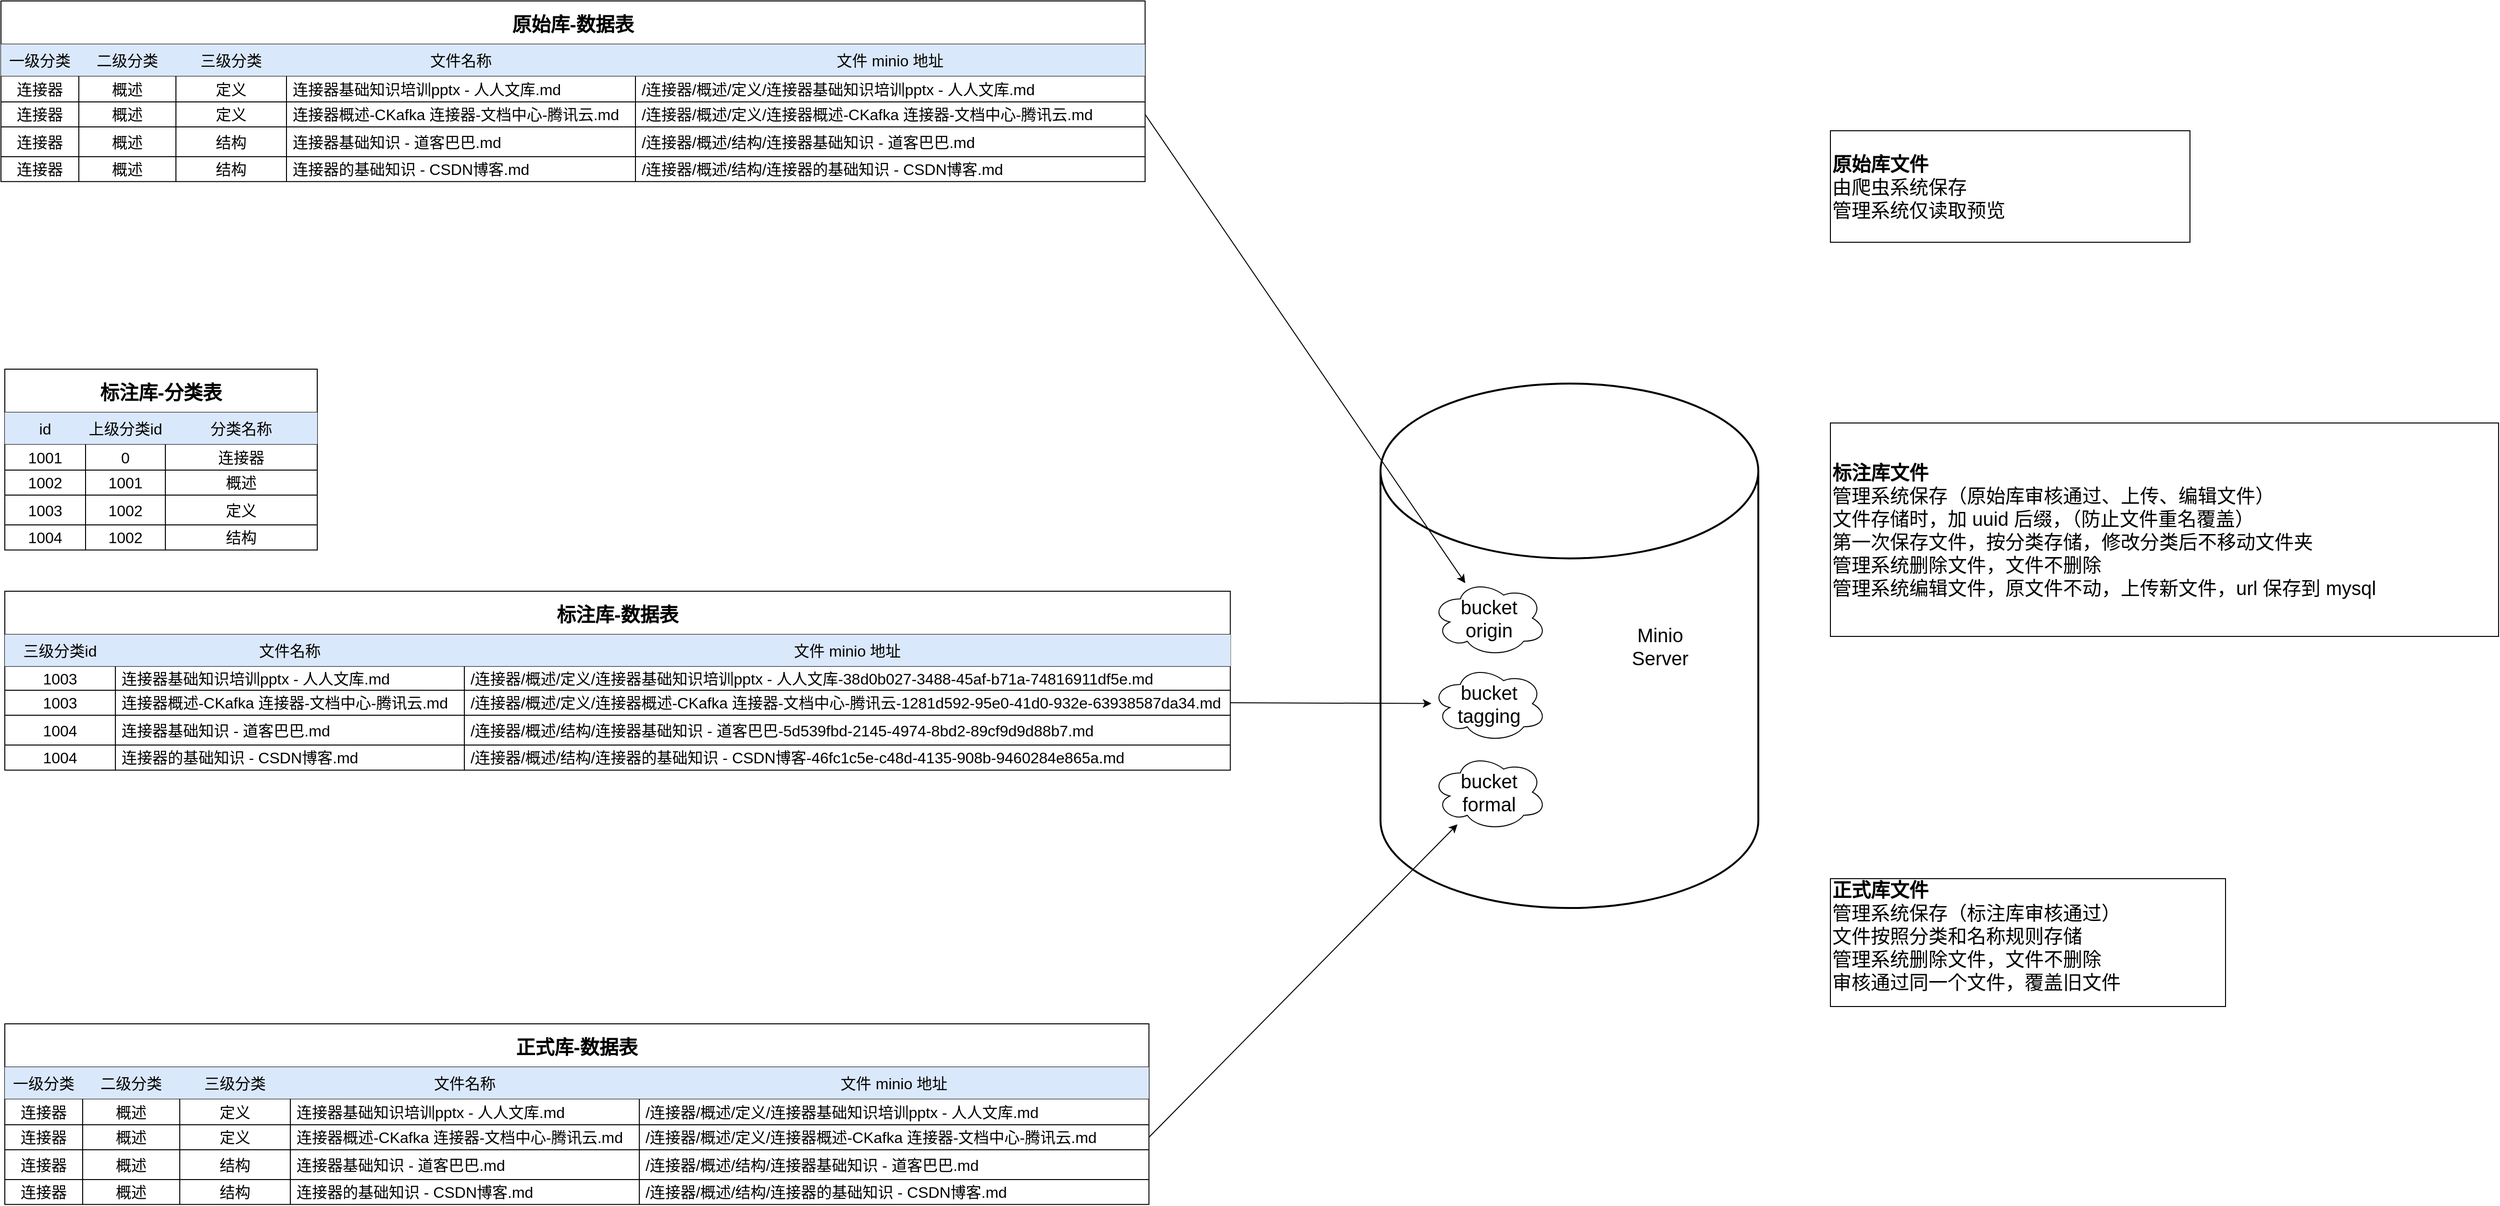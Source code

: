 <mxfile version="26.0.11">
  <diagram id="aS9pjdUC0Do7hMSleVWt" name="第 1 页">
    <mxGraphModel dx="1872" dy="983" grid="0" gridSize="10" guides="1" tooltips="1" connect="1" arrows="1" fold="1" page="1" pageScale="1" pageWidth="3300" pageHeight="2339" background="none" math="0" shadow="0">
      <root>
        <mxCell id="0" />
        <mxCell id="1" parent="0" />
        <mxCell id="HyDP0fXbinYU09aLnzdq-5" value="原始库-数据表" style="shape=table;startSize=45;container=1;collapsible=0;childLayout=tableLayout;strokeColor=default;fontSize=20;movable=1;resizable=1;rotatable=1;deletable=1;editable=1;locked=0;connectable=1;align=center;fontStyle=1" parent="1" vertex="1">
          <mxGeometry x="142" y="184" width="1190.144" height="187.876" as="geometry" />
        </mxCell>
        <mxCell id="HyDP0fXbinYU09aLnzdq-6" value="" style="shape=tableRow;horizontal=0;startSize=0;swimlaneHead=0;swimlaneBody=0;strokeColor=inherit;top=0;left=0;bottom=0;right=0;collapsible=0;dropTarget=0;fillColor=none;points=[[0,0.5],[1,0.5]];portConstraint=eastwest;fontSize=16;" parent="HyDP0fXbinYU09aLnzdq-5" vertex="1">
          <mxGeometry y="45" width="1190.144" height="33" as="geometry" />
        </mxCell>
        <mxCell id="HyDP0fXbinYU09aLnzdq-21" value="一级分类" style="shape=partialRectangle;html=1;whiteSpace=wrap;connectable=0;strokeColor=#6c8ebf;overflow=hidden;fillColor=#dae8fc;top=0;left=0;bottom=0;right=0;pointerEvents=1;fontSize=16;align=center;" parent="HyDP0fXbinYU09aLnzdq-6" vertex="1">
          <mxGeometry width="81" height="33" as="geometry">
            <mxRectangle width="81" height="33" as="alternateBounds" />
          </mxGeometry>
        </mxCell>
        <mxCell id="HyDP0fXbinYU09aLnzdq-7" value="二级分类" style="shape=partialRectangle;html=1;whiteSpace=wrap;connectable=0;strokeColor=#6c8ebf;overflow=hidden;fillColor=#dae8fc;top=0;left=0;bottom=0;right=0;pointerEvents=1;fontSize=16;align=center;" parent="HyDP0fXbinYU09aLnzdq-6" vertex="1">
          <mxGeometry x="81" width="101" height="33" as="geometry">
            <mxRectangle width="101" height="33" as="alternateBounds" />
          </mxGeometry>
        </mxCell>
        <mxCell id="HyDP0fXbinYU09aLnzdq-8" value="三级分类" style="shape=partialRectangle;html=1;whiteSpace=wrap;connectable=0;strokeColor=#6c8ebf;overflow=hidden;fillColor=#dae8fc;top=0;left=0;bottom=0;right=0;pointerEvents=1;fontSize=16;align=center;" parent="HyDP0fXbinYU09aLnzdq-6" vertex="1">
          <mxGeometry x="182" width="115" height="33" as="geometry">
            <mxRectangle width="115" height="33" as="alternateBounds" />
          </mxGeometry>
        </mxCell>
        <mxCell id="-tEQGCjNAktsvQ3V7sKn-14" value="文件名称" style="shape=partialRectangle;html=1;whiteSpace=wrap;connectable=0;strokeColor=#6c8ebf;overflow=hidden;fillColor=#dae8fc;top=0;left=0;bottom=0;right=0;pointerEvents=1;fontSize=16;align=center;" vertex="1" parent="HyDP0fXbinYU09aLnzdq-6">
          <mxGeometry x="297" width="363" height="33" as="geometry">
            <mxRectangle width="363" height="33" as="alternateBounds" />
          </mxGeometry>
        </mxCell>
        <mxCell id="HyDP0fXbinYU09aLnzdq-9" value="文件 minio 地址" style="shape=partialRectangle;html=1;whiteSpace=wrap;connectable=0;strokeColor=#6c8ebf;overflow=hidden;fillColor=#dae8fc;top=0;left=0;bottom=0;right=0;pointerEvents=1;fontSize=16;align=center;" parent="HyDP0fXbinYU09aLnzdq-6" vertex="1">
          <mxGeometry x="660" width="530" height="33" as="geometry">
            <mxRectangle width="530" height="33" as="alternateBounds" />
          </mxGeometry>
        </mxCell>
        <mxCell id="HyDP0fXbinYU09aLnzdq-10" value="" style="shape=tableRow;horizontal=0;startSize=0;swimlaneHead=0;swimlaneBody=0;strokeColor=inherit;top=0;left=0;bottom=0;right=0;collapsible=0;dropTarget=0;fillColor=none;points=[[0,0.5],[1,0.5]];portConstraint=eastwest;fontSize=16;" parent="HyDP0fXbinYU09aLnzdq-5" vertex="1">
          <mxGeometry y="78" width="1190.144" height="27" as="geometry" />
        </mxCell>
        <mxCell id="HyDP0fXbinYU09aLnzdq-22" value="连接器" style="shape=partialRectangle;html=1;whiteSpace=wrap;connectable=0;strokeColor=inherit;overflow=hidden;fillColor=none;top=0;left=0;bottom=0;right=0;pointerEvents=1;fontSize=16;align=center;" parent="HyDP0fXbinYU09aLnzdq-10" vertex="1">
          <mxGeometry width="81" height="27" as="geometry">
            <mxRectangle width="81" height="27" as="alternateBounds" />
          </mxGeometry>
        </mxCell>
        <mxCell id="HyDP0fXbinYU09aLnzdq-11" value="概述" style="shape=partialRectangle;html=1;whiteSpace=wrap;connectable=0;strokeColor=inherit;overflow=hidden;fillColor=none;top=0;left=0;bottom=0;right=0;pointerEvents=1;fontSize=16;align=center;" parent="HyDP0fXbinYU09aLnzdq-10" vertex="1">
          <mxGeometry x="81" width="101" height="27" as="geometry">
            <mxRectangle width="101" height="27" as="alternateBounds" />
          </mxGeometry>
        </mxCell>
        <mxCell id="HyDP0fXbinYU09aLnzdq-12" value="定义" style="shape=partialRectangle;html=1;whiteSpace=wrap;connectable=0;strokeColor=inherit;overflow=hidden;fillColor=none;top=0;left=0;bottom=0;right=0;pointerEvents=1;fontSize=16;align=center;" parent="HyDP0fXbinYU09aLnzdq-10" vertex="1">
          <mxGeometry x="182" width="115" height="27" as="geometry">
            <mxRectangle width="115" height="27" as="alternateBounds" />
          </mxGeometry>
        </mxCell>
        <mxCell id="-tEQGCjNAktsvQ3V7sKn-15" value="&lt;span style=&quot;&quot;&gt;&amp;nbsp;连接器基础知识培训pptx - 人人文库.md&lt;/span&gt;" style="shape=partialRectangle;html=1;whiteSpace=wrap;connectable=0;strokeColor=inherit;overflow=hidden;fillColor=none;top=0;left=0;bottom=0;right=0;pointerEvents=1;fontSize=16;align=left;" vertex="1" parent="HyDP0fXbinYU09aLnzdq-10">
          <mxGeometry x="297" width="363" height="27" as="geometry">
            <mxRectangle width="363" height="27" as="alternateBounds" />
          </mxGeometry>
        </mxCell>
        <mxCell id="HyDP0fXbinYU09aLnzdq-13" value="&amp;nbsp;/连接器/概述/定义/连接器基础知识培训pptx - 人人文库.md" style="shape=partialRectangle;html=1;whiteSpace=wrap;connectable=0;strokeColor=inherit;overflow=hidden;fillColor=none;top=0;left=0;bottom=0;right=0;pointerEvents=1;fontSize=16;align=left;" parent="HyDP0fXbinYU09aLnzdq-10" vertex="1">
          <mxGeometry x="660" width="530" height="27" as="geometry">
            <mxRectangle width="530" height="27" as="alternateBounds" />
          </mxGeometry>
        </mxCell>
        <mxCell id="HyDP0fXbinYU09aLnzdq-14" value="" style="shape=tableRow;horizontal=0;startSize=0;swimlaneHead=0;swimlaneBody=0;strokeColor=inherit;top=0;left=0;bottom=0;right=0;collapsible=0;dropTarget=0;fillColor=none;points=[[0,0.5],[1,0.5]];portConstraint=eastwest;fontSize=16;" parent="HyDP0fXbinYU09aLnzdq-5" vertex="1">
          <mxGeometry y="105" width="1190.144" height="26" as="geometry" />
        </mxCell>
        <mxCell id="HyDP0fXbinYU09aLnzdq-23" value="连接器" style="shape=partialRectangle;html=1;whiteSpace=wrap;connectable=0;strokeColor=inherit;overflow=hidden;fillColor=none;top=0;left=0;bottom=0;right=0;pointerEvents=1;fontSize=16;align=center;" parent="HyDP0fXbinYU09aLnzdq-14" vertex="1">
          <mxGeometry width="81" height="26" as="geometry">
            <mxRectangle width="81" height="26" as="alternateBounds" />
          </mxGeometry>
        </mxCell>
        <mxCell id="HyDP0fXbinYU09aLnzdq-15" value="概述" style="shape=partialRectangle;html=1;whiteSpace=wrap;connectable=0;strokeColor=inherit;overflow=hidden;fillColor=none;top=0;left=0;bottom=0;right=0;pointerEvents=1;fontSize=16;align=center;" parent="HyDP0fXbinYU09aLnzdq-14" vertex="1">
          <mxGeometry x="81" width="101" height="26" as="geometry">
            <mxRectangle width="101" height="26" as="alternateBounds" />
          </mxGeometry>
        </mxCell>
        <mxCell id="HyDP0fXbinYU09aLnzdq-16" value="定义" style="shape=partialRectangle;html=1;whiteSpace=wrap;connectable=0;strokeColor=inherit;overflow=hidden;fillColor=none;top=0;left=0;bottom=0;right=0;pointerEvents=1;fontSize=16;align=center;" parent="HyDP0fXbinYU09aLnzdq-14" vertex="1">
          <mxGeometry x="182" width="115" height="26" as="geometry">
            <mxRectangle width="115" height="26" as="alternateBounds" />
          </mxGeometry>
        </mxCell>
        <mxCell id="-tEQGCjNAktsvQ3V7sKn-16" value="&amp;nbsp;连接器概述-CKafka 连接器-文档中心-腾讯云.md" style="shape=partialRectangle;html=1;whiteSpace=wrap;connectable=0;strokeColor=inherit;overflow=hidden;fillColor=none;top=0;left=0;bottom=0;right=0;pointerEvents=1;fontSize=16;align=left;" vertex="1" parent="HyDP0fXbinYU09aLnzdq-14">
          <mxGeometry x="297" width="363" height="26" as="geometry">
            <mxRectangle width="363" height="26" as="alternateBounds" />
          </mxGeometry>
        </mxCell>
        <mxCell id="HyDP0fXbinYU09aLnzdq-17" value="&amp;nbsp;/连接器/概述/定义/连接器概述-CKafka 连接器-文档中心-腾讯云.md" style="shape=partialRectangle;html=1;whiteSpace=wrap;connectable=0;strokeColor=inherit;overflow=hidden;fillColor=none;top=0;left=0;bottom=0;right=0;pointerEvents=1;fontSize=16;align=left;" parent="HyDP0fXbinYU09aLnzdq-14" vertex="1">
          <mxGeometry x="660" width="530" height="26" as="geometry">
            <mxRectangle width="530" height="26" as="alternateBounds" />
          </mxGeometry>
        </mxCell>
        <mxCell id="HyDP0fXbinYU09aLnzdq-30" style="shape=tableRow;horizontal=0;startSize=0;swimlaneHead=0;swimlaneBody=0;strokeColor=inherit;top=0;left=0;bottom=0;right=0;collapsible=0;dropTarget=0;fillColor=none;points=[[0,0.5],[1,0.5]];portConstraint=eastwest;fontSize=16;" parent="HyDP0fXbinYU09aLnzdq-5" vertex="1">
          <mxGeometry y="131" width="1190.144" height="31" as="geometry" />
        </mxCell>
        <mxCell id="HyDP0fXbinYU09aLnzdq-31" value="连接器" style="shape=partialRectangle;html=1;whiteSpace=wrap;connectable=0;strokeColor=inherit;overflow=hidden;fillColor=none;top=0;left=0;bottom=0;right=0;pointerEvents=1;fontSize=16;align=center;" parent="HyDP0fXbinYU09aLnzdq-30" vertex="1">
          <mxGeometry width="81" height="31" as="geometry">
            <mxRectangle width="81" height="31" as="alternateBounds" />
          </mxGeometry>
        </mxCell>
        <mxCell id="HyDP0fXbinYU09aLnzdq-32" value="概述" style="shape=partialRectangle;html=1;whiteSpace=wrap;connectable=0;strokeColor=inherit;overflow=hidden;fillColor=none;top=0;left=0;bottom=0;right=0;pointerEvents=1;fontSize=16;align=center;" parent="HyDP0fXbinYU09aLnzdq-30" vertex="1">
          <mxGeometry x="81" width="101" height="31" as="geometry">
            <mxRectangle width="101" height="31" as="alternateBounds" />
          </mxGeometry>
        </mxCell>
        <mxCell id="HyDP0fXbinYU09aLnzdq-33" value="结构" style="shape=partialRectangle;html=1;whiteSpace=wrap;connectable=0;strokeColor=inherit;overflow=hidden;fillColor=none;top=0;left=0;bottom=0;right=0;pointerEvents=1;fontSize=16;align=center;" parent="HyDP0fXbinYU09aLnzdq-30" vertex="1">
          <mxGeometry x="182" width="115" height="31" as="geometry">
            <mxRectangle width="115" height="31" as="alternateBounds" />
          </mxGeometry>
        </mxCell>
        <mxCell id="-tEQGCjNAktsvQ3V7sKn-17" value="&amp;nbsp;连接器基础知识 - 道客巴巴.md" style="shape=partialRectangle;html=1;whiteSpace=wrap;connectable=0;strokeColor=inherit;overflow=hidden;fillColor=none;top=0;left=0;bottom=0;right=0;pointerEvents=1;fontSize=16;align=left;" vertex="1" parent="HyDP0fXbinYU09aLnzdq-30">
          <mxGeometry x="297" width="363" height="31" as="geometry">
            <mxRectangle width="363" height="31" as="alternateBounds" />
          </mxGeometry>
        </mxCell>
        <mxCell id="HyDP0fXbinYU09aLnzdq-34" value="&amp;nbsp;/连接器/概述/结构/连接器基础知识 - 道客巴巴.md" style="shape=partialRectangle;html=1;whiteSpace=wrap;connectable=0;strokeColor=inherit;overflow=hidden;fillColor=none;top=0;left=0;bottom=0;right=0;pointerEvents=1;fontSize=16;align=left;" parent="HyDP0fXbinYU09aLnzdq-30" vertex="1">
          <mxGeometry x="660" width="530" height="31" as="geometry">
            <mxRectangle width="530" height="31" as="alternateBounds" />
          </mxGeometry>
        </mxCell>
        <mxCell id="HyDP0fXbinYU09aLnzdq-35" style="shape=tableRow;horizontal=0;startSize=0;swimlaneHead=0;swimlaneBody=0;strokeColor=inherit;top=0;left=0;bottom=0;right=0;collapsible=0;dropTarget=0;fillColor=none;points=[[0,0.5],[1,0.5]];portConstraint=eastwest;fontSize=16;" parent="HyDP0fXbinYU09aLnzdq-5" vertex="1">
          <mxGeometry y="162" width="1190.144" height="26" as="geometry" />
        </mxCell>
        <mxCell id="HyDP0fXbinYU09aLnzdq-36" value="连接器" style="shape=partialRectangle;html=1;whiteSpace=wrap;connectable=0;strokeColor=inherit;overflow=hidden;fillColor=none;top=0;left=0;bottom=0;right=0;pointerEvents=1;fontSize=16;align=center;" parent="HyDP0fXbinYU09aLnzdq-35" vertex="1">
          <mxGeometry width="81" height="26" as="geometry">
            <mxRectangle width="81" height="26" as="alternateBounds" />
          </mxGeometry>
        </mxCell>
        <mxCell id="HyDP0fXbinYU09aLnzdq-37" value="概述" style="shape=partialRectangle;html=1;whiteSpace=wrap;connectable=0;strokeColor=inherit;overflow=hidden;fillColor=none;top=0;left=0;bottom=0;right=0;pointerEvents=1;fontSize=16;align=center;" parent="HyDP0fXbinYU09aLnzdq-35" vertex="1">
          <mxGeometry x="81" width="101" height="26" as="geometry">
            <mxRectangle width="101" height="26" as="alternateBounds" />
          </mxGeometry>
        </mxCell>
        <mxCell id="HyDP0fXbinYU09aLnzdq-38" value="结构" style="shape=partialRectangle;html=1;whiteSpace=wrap;connectable=0;strokeColor=inherit;overflow=hidden;fillColor=none;top=0;left=0;bottom=0;right=0;pointerEvents=1;fontSize=16;align=center;" parent="HyDP0fXbinYU09aLnzdq-35" vertex="1">
          <mxGeometry x="182" width="115" height="26" as="geometry">
            <mxRectangle width="115" height="26" as="alternateBounds" />
          </mxGeometry>
        </mxCell>
        <mxCell id="-tEQGCjNAktsvQ3V7sKn-18" value="&amp;nbsp;连接器的基础知识 - CSDN博客.md" style="shape=partialRectangle;html=1;whiteSpace=wrap;connectable=0;strokeColor=inherit;overflow=hidden;fillColor=none;top=0;left=0;bottom=0;right=0;pointerEvents=1;fontSize=16;align=left;" vertex="1" parent="HyDP0fXbinYU09aLnzdq-35">
          <mxGeometry x="297" width="363" height="26" as="geometry">
            <mxRectangle width="363" height="26" as="alternateBounds" />
          </mxGeometry>
        </mxCell>
        <mxCell id="HyDP0fXbinYU09aLnzdq-39" value="&amp;nbsp;/连接器/概述/结构/连接器的基础知识 - CSDN博客.md" style="shape=partialRectangle;html=1;whiteSpace=wrap;connectable=0;strokeColor=inherit;overflow=hidden;fillColor=none;top=0;left=0;bottom=0;right=0;pointerEvents=1;fontSize=16;align=left;" parent="HyDP0fXbinYU09aLnzdq-35" vertex="1">
          <mxGeometry x="660" width="530" height="26" as="geometry">
            <mxRectangle width="530" height="26" as="alternateBounds" />
          </mxGeometry>
        </mxCell>
        <mxCell id="HyDP0fXbinYU09aLnzdq-201" value="&lt;div&gt;&lt;span style=&quot;background-color: transparent; color: light-dark(rgb(0, 0, 0), rgb(255, 255, 255));&quot;&gt;&amp;nbsp; &amp;nbsp; &amp;nbsp; &amp;nbsp; &amp;nbsp; &amp;nbsp; &amp;nbsp; &amp;nbsp; &amp;nbsp; &amp;nbsp; &amp;nbsp; &amp;nbsp; &amp;nbsp; &amp;nbsp; &amp;nbsp; &amp;nbsp; &amp;nbsp; Minio&lt;/span&gt;&lt;/div&gt;&lt;div&gt;&lt;span style=&quot;background-color: transparent; color: light-dark(rgb(0, 0, 0), rgb(255, 255, 255));&quot;&gt;&amp;nbsp; &amp;nbsp; &amp;nbsp; &amp;nbsp; &amp;nbsp; &amp;nbsp; &amp;nbsp; &amp;nbsp; &amp;nbsp; &amp;nbsp; &amp;nbsp; &amp;nbsp; &amp;nbsp; &amp;nbsp; &amp;nbsp; &amp;nbsp; &amp;nbsp; Server&lt;/span&gt;&lt;/div&gt;" style="strokeWidth=2;html=1;shape=mxgraph.flowchart.database;whiteSpace=wrap;fontSize=20;" parent="1" vertex="1">
          <mxGeometry x="1577" y="582" width="393" height="545.5" as="geometry" />
        </mxCell>
        <mxCell id="-tEQGCjNAktsvQ3V7sKn-1" value="bucket&lt;div&gt;origin&lt;/div&gt;" style="ellipse;shape=cloud;whiteSpace=wrap;html=1;fontSize=20;" vertex="1" parent="1">
          <mxGeometry x="1630" y="786" width="120" height="80" as="geometry" />
        </mxCell>
        <mxCell id="-tEQGCjNAktsvQ3V7sKn-2" value="bucket&lt;div&gt;tagging&lt;/div&gt;" style="ellipse;shape=cloud;whiteSpace=wrap;html=1;fontSize=20;" vertex="1" parent="1">
          <mxGeometry x="1630" y="875" width="120" height="80" as="geometry" />
        </mxCell>
        <mxCell id="-tEQGCjNAktsvQ3V7sKn-3" value="bucket&lt;div&gt;formal&lt;/div&gt;" style="ellipse;shape=cloud;whiteSpace=wrap;html=1;fontSize=20;" vertex="1" parent="1">
          <mxGeometry x="1630" y="967" width="120" height="80" as="geometry" />
        </mxCell>
        <mxCell id="-tEQGCjNAktsvQ3V7sKn-8" value="" style="endArrow=classic;html=1;rounded=0;fontSize=20;exitX=1;exitY=0.5;exitDx=0;exitDy=0;" edge="1" parent="1" source="HyDP0fXbinYU09aLnzdq-14" target="-tEQGCjNAktsvQ3V7sKn-1">
          <mxGeometry width="50" height="50" relative="1" as="geometry">
            <mxPoint x="1205" y="250" as="sourcePoint" />
            <mxPoint x="1404" y="414" as="targetPoint" />
          </mxGeometry>
        </mxCell>
        <mxCell id="-tEQGCjNAktsvQ3V7sKn-23" value="标注库-数据表" style="shape=table;startSize=45;container=1;collapsible=0;childLayout=tableLayout;strokeColor=default;fontSize=20;movable=1;resizable=1;rotatable=1;deletable=1;editable=1;locked=0;connectable=1;align=center;fontStyle=1" vertex="1" parent="1">
          <mxGeometry x="146" y="798" width="1274.788" height="186.138" as="geometry" />
        </mxCell>
        <mxCell id="-tEQGCjNAktsvQ3V7sKn-24" value="" style="shape=tableRow;horizontal=0;startSize=0;swimlaneHead=0;swimlaneBody=0;strokeColor=inherit;top=0;left=0;bottom=0;right=0;collapsible=0;dropTarget=0;fillColor=none;points=[[0,0.5],[1,0.5]];portConstraint=eastwest;fontSize=16;" vertex="1" parent="-tEQGCjNAktsvQ3V7sKn-23">
          <mxGeometry y="45" width="1274.788" height="33" as="geometry" />
        </mxCell>
        <mxCell id="-tEQGCjNAktsvQ3V7sKn-27" value="三级分类id" style="shape=partialRectangle;html=1;whiteSpace=wrap;connectable=0;strokeColor=#6c8ebf;overflow=hidden;fillColor=#dae8fc;top=0;left=0;bottom=0;right=0;pointerEvents=1;fontSize=16;align=center;" vertex="1" parent="-tEQGCjNAktsvQ3V7sKn-24">
          <mxGeometry width="115" height="33" as="geometry">
            <mxRectangle width="115" height="33" as="alternateBounds" />
          </mxGeometry>
        </mxCell>
        <mxCell id="-tEQGCjNAktsvQ3V7sKn-28" value="文件名称" style="shape=partialRectangle;html=1;whiteSpace=wrap;connectable=0;strokeColor=#6c8ebf;overflow=hidden;fillColor=#dae8fc;top=0;left=0;bottom=0;right=0;pointerEvents=1;fontSize=16;align=center;" vertex="1" parent="-tEQGCjNAktsvQ3V7sKn-24">
          <mxGeometry x="115" width="363" height="33" as="geometry">
            <mxRectangle width="363" height="33" as="alternateBounds" />
          </mxGeometry>
        </mxCell>
        <mxCell id="-tEQGCjNAktsvQ3V7sKn-29" value="文件 minio 地址" style="shape=partialRectangle;html=1;whiteSpace=wrap;connectable=0;strokeColor=#6c8ebf;overflow=hidden;fillColor=#dae8fc;top=0;left=0;bottom=0;right=0;pointerEvents=1;fontSize=16;align=center;" vertex="1" parent="-tEQGCjNAktsvQ3V7sKn-24">
          <mxGeometry x="478" width="797" height="33" as="geometry">
            <mxRectangle width="797" height="33" as="alternateBounds" />
          </mxGeometry>
        </mxCell>
        <mxCell id="-tEQGCjNAktsvQ3V7sKn-30" value="" style="shape=tableRow;horizontal=0;startSize=0;swimlaneHead=0;swimlaneBody=0;strokeColor=inherit;top=0;left=0;bottom=0;right=0;collapsible=0;dropTarget=0;fillColor=none;points=[[0,0.5],[1,0.5]];portConstraint=eastwest;fontSize=16;" vertex="1" parent="-tEQGCjNAktsvQ3V7sKn-23">
          <mxGeometry y="78" width="1274.788" height="25" as="geometry" />
        </mxCell>
        <mxCell id="-tEQGCjNAktsvQ3V7sKn-33" value="1003" style="shape=partialRectangle;html=1;whiteSpace=wrap;connectable=0;strokeColor=inherit;overflow=hidden;fillColor=none;top=0;left=0;bottom=0;right=0;pointerEvents=1;fontSize=16;align=center;" vertex="1" parent="-tEQGCjNAktsvQ3V7sKn-30">
          <mxGeometry width="115" height="25" as="geometry">
            <mxRectangle width="115" height="25" as="alternateBounds" />
          </mxGeometry>
        </mxCell>
        <mxCell id="-tEQGCjNAktsvQ3V7sKn-34" value="&lt;span style=&quot;&quot;&gt;&amp;nbsp;连接器基础知识培训pptx - 人人文库.md&lt;/span&gt;" style="shape=partialRectangle;html=1;whiteSpace=wrap;connectable=0;strokeColor=inherit;overflow=hidden;fillColor=none;top=0;left=0;bottom=0;right=0;pointerEvents=1;fontSize=16;align=left;" vertex="1" parent="-tEQGCjNAktsvQ3V7sKn-30">
          <mxGeometry x="115" width="363" height="25" as="geometry">
            <mxRectangle width="363" height="25" as="alternateBounds" />
          </mxGeometry>
        </mxCell>
        <mxCell id="-tEQGCjNAktsvQ3V7sKn-35" value="&amp;nbsp;/连接器/概述/定义/连接器基础知识培训pptx - 人人文库-38d0b027-3488-45af-b71a-74816911df5e.md" style="shape=partialRectangle;html=1;whiteSpace=wrap;connectable=0;strokeColor=inherit;overflow=hidden;fillColor=none;top=0;left=0;bottom=0;right=0;pointerEvents=1;fontSize=16;align=left;" vertex="1" parent="-tEQGCjNAktsvQ3V7sKn-30">
          <mxGeometry x="478" width="797" height="25" as="geometry">
            <mxRectangle width="797" height="25" as="alternateBounds" />
          </mxGeometry>
        </mxCell>
        <mxCell id="-tEQGCjNAktsvQ3V7sKn-36" value="" style="shape=tableRow;horizontal=0;startSize=0;swimlaneHead=0;swimlaneBody=0;strokeColor=inherit;top=0;left=0;bottom=0;right=0;collapsible=0;dropTarget=0;fillColor=none;points=[[0,0.5],[1,0.5]];portConstraint=eastwest;fontSize=16;" vertex="1" parent="-tEQGCjNAktsvQ3V7sKn-23">
          <mxGeometry y="103" width="1274.788" height="26" as="geometry" />
        </mxCell>
        <mxCell id="-tEQGCjNAktsvQ3V7sKn-39" value="1003" style="shape=partialRectangle;html=1;whiteSpace=wrap;connectable=0;strokeColor=inherit;overflow=hidden;fillColor=none;top=0;left=0;bottom=0;right=0;pointerEvents=1;fontSize=16;align=center;" vertex="1" parent="-tEQGCjNAktsvQ3V7sKn-36">
          <mxGeometry width="115" height="26" as="geometry">
            <mxRectangle width="115" height="26" as="alternateBounds" />
          </mxGeometry>
        </mxCell>
        <mxCell id="-tEQGCjNAktsvQ3V7sKn-40" value="&amp;nbsp;连接器概述-CKafka 连接器-文档中心-腾讯云.md" style="shape=partialRectangle;html=1;whiteSpace=wrap;connectable=0;strokeColor=inherit;overflow=hidden;fillColor=none;top=0;left=0;bottom=0;right=0;pointerEvents=1;fontSize=16;align=left;" vertex="1" parent="-tEQGCjNAktsvQ3V7sKn-36">
          <mxGeometry x="115" width="363" height="26" as="geometry">
            <mxRectangle width="363" height="26" as="alternateBounds" />
          </mxGeometry>
        </mxCell>
        <mxCell id="-tEQGCjNAktsvQ3V7sKn-41" value="&amp;nbsp;/连接器/概述/定义/连接器概述-CKafka 连接器-文档中心-腾讯云-1281d592-95e0-41d0-932e-63938587da34.md" style="shape=partialRectangle;html=1;whiteSpace=wrap;connectable=0;strokeColor=inherit;overflow=hidden;fillColor=none;top=0;left=0;bottom=0;right=0;pointerEvents=1;fontSize=16;align=left;" vertex="1" parent="-tEQGCjNAktsvQ3V7sKn-36">
          <mxGeometry x="478" width="797" height="26" as="geometry">
            <mxRectangle width="797" height="26" as="alternateBounds" />
          </mxGeometry>
        </mxCell>
        <mxCell id="-tEQGCjNAktsvQ3V7sKn-42" style="shape=tableRow;horizontal=0;startSize=0;swimlaneHead=0;swimlaneBody=0;strokeColor=inherit;top=0;left=0;bottom=0;right=0;collapsible=0;dropTarget=0;fillColor=none;points=[[0,0.5],[1,0.5]];portConstraint=eastwest;fontSize=16;" vertex="1" parent="-tEQGCjNAktsvQ3V7sKn-23">
          <mxGeometry y="129" width="1274.788" height="31" as="geometry" />
        </mxCell>
        <mxCell id="-tEQGCjNAktsvQ3V7sKn-45" value="1004" style="shape=partialRectangle;html=1;whiteSpace=wrap;connectable=0;strokeColor=inherit;overflow=hidden;fillColor=none;top=0;left=0;bottom=0;right=0;pointerEvents=1;fontSize=16;align=center;" vertex="1" parent="-tEQGCjNAktsvQ3V7sKn-42">
          <mxGeometry width="115" height="31" as="geometry">
            <mxRectangle width="115" height="31" as="alternateBounds" />
          </mxGeometry>
        </mxCell>
        <mxCell id="-tEQGCjNAktsvQ3V7sKn-46" value="&amp;nbsp;连接器基础知识 - 道客巴巴.md" style="shape=partialRectangle;html=1;whiteSpace=wrap;connectable=0;strokeColor=inherit;overflow=hidden;fillColor=none;top=0;left=0;bottom=0;right=0;pointerEvents=1;fontSize=16;align=left;" vertex="1" parent="-tEQGCjNAktsvQ3V7sKn-42">
          <mxGeometry x="115" width="363" height="31" as="geometry">
            <mxRectangle width="363" height="31" as="alternateBounds" />
          </mxGeometry>
        </mxCell>
        <mxCell id="-tEQGCjNAktsvQ3V7sKn-47" value="&amp;nbsp;/连接器/概述/结构/连接器基础知识 - 道客巴巴-5d539fbd-2145-4974-8bd2-89cf9d9d88b7.md" style="shape=partialRectangle;html=1;whiteSpace=wrap;connectable=0;strokeColor=inherit;overflow=hidden;fillColor=none;top=0;left=0;bottom=0;right=0;pointerEvents=1;fontSize=16;align=left;" vertex="1" parent="-tEQGCjNAktsvQ3V7sKn-42">
          <mxGeometry x="478" width="797" height="31" as="geometry">
            <mxRectangle width="797" height="31" as="alternateBounds" />
          </mxGeometry>
        </mxCell>
        <mxCell id="-tEQGCjNAktsvQ3V7sKn-48" style="shape=tableRow;horizontal=0;startSize=0;swimlaneHead=0;swimlaneBody=0;strokeColor=inherit;top=0;left=0;bottom=0;right=0;collapsible=0;dropTarget=0;fillColor=none;points=[[0,0.5],[1,0.5]];portConstraint=eastwest;fontSize=16;" vertex="1" parent="-tEQGCjNAktsvQ3V7sKn-23">
          <mxGeometry y="160" width="1274.788" height="26" as="geometry" />
        </mxCell>
        <mxCell id="-tEQGCjNAktsvQ3V7sKn-51" value="1004" style="shape=partialRectangle;html=1;whiteSpace=wrap;connectable=0;strokeColor=inherit;overflow=hidden;fillColor=none;top=0;left=0;bottom=0;right=0;pointerEvents=1;fontSize=16;align=center;" vertex="1" parent="-tEQGCjNAktsvQ3V7sKn-48">
          <mxGeometry width="115" height="26" as="geometry">
            <mxRectangle width="115" height="26" as="alternateBounds" />
          </mxGeometry>
        </mxCell>
        <mxCell id="-tEQGCjNAktsvQ3V7sKn-52" value="&amp;nbsp;连接器的基础知识 - CSDN博客.md" style="shape=partialRectangle;html=1;whiteSpace=wrap;connectable=0;strokeColor=inherit;overflow=hidden;fillColor=none;top=0;left=0;bottom=0;right=0;pointerEvents=1;fontSize=16;align=left;" vertex="1" parent="-tEQGCjNAktsvQ3V7sKn-48">
          <mxGeometry x="115" width="363" height="26" as="geometry">
            <mxRectangle width="363" height="26" as="alternateBounds" />
          </mxGeometry>
        </mxCell>
        <mxCell id="-tEQGCjNAktsvQ3V7sKn-53" value="&amp;nbsp;/连接器/概述/结构/连接器的基础知识 - CSDN博客-46fc1c5e-c48d-4135-908b-9460284e865a.md" style="shape=partialRectangle;html=1;whiteSpace=wrap;connectable=0;strokeColor=inherit;overflow=hidden;fillColor=none;top=0;left=0;bottom=0;right=0;pointerEvents=1;fontSize=16;align=left;" vertex="1" parent="-tEQGCjNAktsvQ3V7sKn-48">
          <mxGeometry x="478" width="797" height="26" as="geometry">
            <mxRectangle width="797" height="26" as="alternateBounds" />
          </mxGeometry>
        </mxCell>
        <mxCell id="-tEQGCjNAktsvQ3V7sKn-54" value="标注库-分类表" style="shape=table;startSize=45;container=1;collapsible=0;childLayout=tableLayout;strokeColor=default;fontSize=20;movable=1;resizable=1;rotatable=1;deletable=1;editable=1;locked=0;connectable=1;align=center;fontStyle=1" vertex="1" parent="1">
          <mxGeometry x="146" y="567" width="325.012" height="188.17" as="geometry" />
        </mxCell>
        <mxCell id="-tEQGCjNAktsvQ3V7sKn-55" value="" style="shape=tableRow;horizontal=0;startSize=0;swimlaneHead=0;swimlaneBody=0;strokeColor=inherit;top=0;left=0;bottom=0;right=0;collapsible=0;dropTarget=0;fillColor=none;points=[[0,0.5],[1,0.5]];portConstraint=eastwest;fontSize=16;" vertex="1" parent="-tEQGCjNAktsvQ3V7sKn-54">
          <mxGeometry y="45" width="325.012" height="33" as="geometry" />
        </mxCell>
        <mxCell id="-tEQGCjNAktsvQ3V7sKn-56" value="id" style="shape=partialRectangle;html=1;whiteSpace=wrap;connectable=0;strokeColor=#6c8ebf;overflow=hidden;fillColor=#dae8fc;top=0;left=0;bottom=0;right=0;pointerEvents=1;fontSize=16;align=center;" vertex="1" parent="-tEQGCjNAktsvQ3V7sKn-55">
          <mxGeometry width="84" height="33" as="geometry">
            <mxRectangle width="84" height="33" as="alternateBounds" />
          </mxGeometry>
        </mxCell>
        <mxCell id="-tEQGCjNAktsvQ3V7sKn-57" value="上级分类id" style="shape=partialRectangle;html=1;whiteSpace=wrap;connectable=0;strokeColor=#6c8ebf;overflow=hidden;fillColor=#dae8fc;top=0;left=0;bottom=0;right=0;pointerEvents=1;fontSize=16;align=center;" vertex="1" parent="-tEQGCjNAktsvQ3V7sKn-55">
          <mxGeometry x="84" width="83" height="33" as="geometry">
            <mxRectangle width="83" height="33" as="alternateBounds" />
          </mxGeometry>
        </mxCell>
        <mxCell id="-tEQGCjNAktsvQ3V7sKn-58" value="分类名称" style="shape=partialRectangle;html=1;whiteSpace=wrap;connectable=0;strokeColor=#6c8ebf;overflow=hidden;fillColor=#dae8fc;top=0;left=0;bottom=0;right=0;pointerEvents=1;fontSize=16;align=center;" vertex="1" parent="-tEQGCjNAktsvQ3V7sKn-55">
          <mxGeometry x="167" width="158" height="33" as="geometry">
            <mxRectangle width="158" height="33" as="alternateBounds" />
          </mxGeometry>
        </mxCell>
        <mxCell id="-tEQGCjNAktsvQ3V7sKn-59" value="" style="shape=tableRow;horizontal=0;startSize=0;swimlaneHead=0;swimlaneBody=0;strokeColor=inherit;top=0;left=0;bottom=0;right=0;collapsible=0;dropTarget=0;fillColor=none;points=[[0,0.5],[1,0.5]];portConstraint=eastwest;fontSize=16;" vertex="1" parent="-tEQGCjNAktsvQ3V7sKn-54">
          <mxGeometry y="78" width="325.012" height="27" as="geometry" />
        </mxCell>
        <mxCell id="-tEQGCjNAktsvQ3V7sKn-60" value="1001" style="shape=partialRectangle;html=1;whiteSpace=wrap;connectable=0;strokeColor=inherit;overflow=hidden;fillColor=none;top=0;left=0;bottom=0;right=0;pointerEvents=1;fontSize=16;align=center;" vertex="1" parent="-tEQGCjNAktsvQ3V7sKn-59">
          <mxGeometry width="84" height="27" as="geometry">
            <mxRectangle width="84" height="27" as="alternateBounds" />
          </mxGeometry>
        </mxCell>
        <mxCell id="-tEQGCjNAktsvQ3V7sKn-61" value="&lt;span style=&quot;&quot;&gt;0&lt;/span&gt;" style="shape=partialRectangle;html=1;whiteSpace=wrap;connectable=0;strokeColor=inherit;overflow=hidden;fillColor=none;top=0;left=0;bottom=0;right=0;pointerEvents=1;fontSize=16;align=center;" vertex="1" parent="-tEQGCjNAktsvQ3V7sKn-59">
          <mxGeometry x="84" width="83" height="27" as="geometry">
            <mxRectangle width="83" height="27" as="alternateBounds" />
          </mxGeometry>
        </mxCell>
        <mxCell id="-tEQGCjNAktsvQ3V7sKn-62" value="&lt;span style=&quot;&quot;&gt;连接器&lt;/span&gt;" style="shape=partialRectangle;html=1;whiteSpace=wrap;connectable=0;strokeColor=inherit;overflow=hidden;fillColor=none;top=0;left=0;bottom=0;right=0;pointerEvents=1;fontSize=16;align=center;" vertex="1" parent="-tEQGCjNAktsvQ3V7sKn-59">
          <mxGeometry x="167" width="158" height="27" as="geometry">
            <mxRectangle width="158" height="27" as="alternateBounds" />
          </mxGeometry>
        </mxCell>
        <mxCell id="-tEQGCjNAktsvQ3V7sKn-63" value="" style="shape=tableRow;horizontal=0;startSize=0;swimlaneHead=0;swimlaneBody=0;strokeColor=inherit;top=0;left=0;bottom=0;right=0;collapsible=0;dropTarget=0;fillColor=none;points=[[0,0.5],[1,0.5]];portConstraint=eastwest;fontSize=16;" vertex="1" parent="-tEQGCjNAktsvQ3V7sKn-54">
          <mxGeometry y="105" width="325.012" height="26" as="geometry" />
        </mxCell>
        <mxCell id="-tEQGCjNAktsvQ3V7sKn-64" value="1002" style="shape=partialRectangle;html=1;whiteSpace=wrap;connectable=0;strokeColor=inherit;overflow=hidden;fillColor=none;top=0;left=0;bottom=0;right=0;pointerEvents=1;fontSize=16;align=center;" vertex="1" parent="-tEQGCjNAktsvQ3V7sKn-63">
          <mxGeometry width="84" height="26" as="geometry">
            <mxRectangle width="84" height="26" as="alternateBounds" />
          </mxGeometry>
        </mxCell>
        <mxCell id="-tEQGCjNAktsvQ3V7sKn-65" value="&lt;span style=&quot;&quot;&gt;1001&lt;/span&gt;" style="shape=partialRectangle;html=1;whiteSpace=wrap;connectable=0;strokeColor=inherit;overflow=hidden;fillColor=none;top=0;left=0;bottom=0;right=0;pointerEvents=1;fontSize=16;align=center;" vertex="1" parent="-tEQGCjNAktsvQ3V7sKn-63">
          <mxGeometry x="84" width="83" height="26" as="geometry">
            <mxRectangle width="83" height="26" as="alternateBounds" />
          </mxGeometry>
        </mxCell>
        <mxCell id="-tEQGCjNAktsvQ3V7sKn-66" value="&lt;span style=&quot;&quot;&gt;概述&lt;/span&gt;" style="shape=partialRectangle;html=1;whiteSpace=wrap;connectable=0;strokeColor=inherit;overflow=hidden;fillColor=none;top=0;left=0;bottom=0;right=0;pointerEvents=1;fontSize=16;align=center;" vertex="1" parent="-tEQGCjNAktsvQ3V7sKn-63">
          <mxGeometry x="167" width="158" height="26" as="geometry">
            <mxRectangle width="158" height="26" as="alternateBounds" />
          </mxGeometry>
        </mxCell>
        <mxCell id="-tEQGCjNAktsvQ3V7sKn-67" style="shape=tableRow;horizontal=0;startSize=0;swimlaneHead=0;swimlaneBody=0;strokeColor=inherit;top=0;left=0;bottom=0;right=0;collapsible=0;dropTarget=0;fillColor=none;points=[[0,0.5],[1,0.5]];portConstraint=eastwest;fontSize=16;" vertex="1" parent="-tEQGCjNAktsvQ3V7sKn-54">
          <mxGeometry y="131" width="325.012" height="31" as="geometry" />
        </mxCell>
        <mxCell id="-tEQGCjNAktsvQ3V7sKn-68" value="1003" style="shape=partialRectangle;html=1;whiteSpace=wrap;connectable=0;strokeColor=inherit;overflow=hidden;fillColor=none;top=0;left=0;bottom=0;right=0;pointerEvents=1;fontSize=16;align=center;" vertex="1" parent="-tEQGCjNAktsvQ3V7sKn-67">
          <mxGeometry width="84" height="31" as="geometry">
            <mxRectangle width="84" height="31" as="alternateBounds" />
          </mxGeometry>
        </mxCell>
        <mxCell id="-tEQGCjNAktsvQ3V7sKn-69" value="&lt;span style=&quot;&quot;&gt;1002&lt;/span&gt;" style="shape=partialRectangle;html=1;whiteSpace=wrap;connectable=0;strokeColor=inherit;overflow=hidden;fillColor=none;top=0;left=0;bottom=0;right=0;pointerEvents=1;fontSize=16;align=center;" vertex="1" parent="-tEQGCjNAktsvQ3V7sKn-67">
          <mxGeometry x="84" width="83" height="31" as="geometry">
            <mxRectangle width="83" height="31" as="alternateBounds" />
          </mxGeometry>
        </mxCell>
        <mxCell id="-tEQGCjNAktsvQ3V7sKn-70" value="&lt;span style=&quot;&quot;&gt;定义&lt;/span&gt;" style="shape=partialRectangle;html=1;whiteSpace=wrap;connectable=0;strokeColor=inherit;overflow=hidden;fillColor=none;top=0;left=0;bottom=0;right=0;pointerEvents=1;fontSize=16;align=center;" vertex="1" parent="-tEQGCjNAktsvQ3V7sKn-67">
          <mxGeometry x="167" width="158" height="31" as="geometry">
            <mxRectangle width="158" height="31" as="alternateBounds" />
          </mxGeometry>
        </mxCell>
        <mxCell id="-tEQGCjNAktsvQ3V7sKn-71" style="shape=tableRow;horizontal=0;startSize=0;swimlaneHead=0;swimlaneBody=0;strokeColor=inherit;top=0;left=0;bottom=0;right=0;collapsible=0;dropTarget=0;fillColor=none;points=[[0,0.5],[1,0.5]];portConstraint=eastwest;fontSize=16;" vertex="1" parent="-tEQGCjNAktsvQ3V7sKn-54">
          <mxGeometry y="162" width="325.012" height="26" as="geometry" />
        </mxCell>
        <mxCell id="-tEQGCjNAktsvQ3V7sKn-72" value="1004" style="shape=partialRectangle;html=1;whiteSpace=wrap;connectable=0;strokeColor=inherit;overflow=hidden;fillColor=none;top=0;left=0;bottom=0;right=0;pointerEvents=1;fontSize=16;align=center;" vertex="1" parent="-tEQGCjNAktsvQ3V7sKn-71">
          <mxGeometry width="84" height="26" as="geometry">
            <mxRectangle width="84" height="26" as="alternateBounds" />
          </mxGeometry>
        </mxCell>
        <mxCell id="-tEQGCjNAktsvQ3V7sKn-73" value="&lt;span style=&quot;&quot;&gt;1002&lt;/span&gt;" style="shape=partialRectangle;html=1;whiteSpace=wrap;connectable=0;strokeColor=inherit;overflow=hidden;fillColor=none;top=0;left=0;bottom=0;right=0;pointerEvents=1;fontSize=16;align=center;" vertex="1" parent="-tEQGCjNAktsvQ3V7sKn-71">
          <mxGeometry x="84" width="83" height="26" as="geometry">
            <mxRectangle width="83" height="26" as="alternateBounds" />
          </mxGeometry>
        </mxCell>
        <mxCell id="-tEQGCjNAktsvQ3V7sKn-74" value="&lt;span style=&quot;&quot;&gt;结构&lt;/span&gt;" style="shape=partialRectangle;html=1;whiteSpace=wrap;connectable=0;strokeColor=inherit;overflow=hidden;fillColor=none;top=0;left=0;bottom=0;right=0;pointerEvents=1;fontSize=16;align=center;" vertex="1" parent="-tEQGCjNAktsvQ3V7sKn-71">
          <mxGeometry x="167" width="158" height="26" as="geometry">
            <mxRectangle width="158" height="26" as="alternateBounds" />
          </mxGeometry>
        </mxCell>
        <mxCell id="-tEQGCjNAktsvQ3V7sKn-75" value="正式库-数据表" style="shape=table;startSize=45;container=1;collapsible=0;childLayout=tableLayout;strokeColor=default;fontSize=20;movable=1;resizable=1;rotatable=1;deletable=1;editable=1;locked=0;connectable=1;align=center;fontStyle=1" vertex="1" parent="1">
          <mxGeometry x="146" y="1248" width="1190.144" height="187.876" as="geometry" />
        </mxCell>
        <mxCell id="-tEQGCjNAktsvQ3V7sKn-76" value="" style="shape=tableRow;horizontal=0;startSize=0;swimlaneHead=0;swimlaneBody=0;strokeColor=inherit;top=0;left=0;bottom=0;right=0;collapsible=0;dropTarget=0;fillColor=none;points=[[0,0.5],[1,0.5]];portConstraint=eastwest;fontSize=16;" vertex="1" parent="-tEQGCjNAktsvQ3V7sKn-75">
          <mxGeometry y="45" width="1190.144" height="33" as="geometry" />
        </mxCell>
        <mxCell id="-tEQGCjNAktsvQ3V7sKn-77" value="一级分类" style="shape=partialRectangle;html=1;whiteSpace=wrap;connectable=0;strokeColor=#6c8ebf;overflow=hidden;fillColor=#dae8fc;top=0;left=0;bottom=0;right=0;pointerEvents=1;fontSize=16;align=center;" vertex="1" parent="-tEQGCjNAktsvQ3V7sKn-76">
          <mxGeometry width="81" height="33" as="geometry">
            <mxRectangle width="81" height="33" as="alternateBounds" />
          </mxGeometry>
        </mxCell>
        <mxCell id="-tEQGCjNAktsvQ3V7sKn-78" value="二级分类" style="shape=partialRectangle;html=1;whiteSpace=wrap;connectable=0;strokeColor=#6c8ebf;overflow=hidden;fillColor=#dae8fc;top=0;left=0;bottom=0;right=0;pointerEvents=1;fontSize=16;align=center;" vertex="1" parent="-tEQGCjNAktsvQ3V7sKn-76">
          <mxGeometry x="81" width="101" height="33" as="geometry">
            <mxRectangle width="101" height="33" as="alternateBounds" />
          </mxGeometry>
        </mxCell>
        <mxCell id="-tEQGCjNAktsvQ3V7sKn-79" value="三级分类" style="shape=partialRectangle;html=1;whiteSpace=wrap;connectable=0;strokeColor=#6c8ebf;overflow=hidden;fillColor=#dae8fc;top=0;left=0;bottom=0;right=0;pointerEvents=1;fontSize=16;align=center;" vertex="1" parent="-tEQGCjNAktsvQ3V7sKn-76">
          <mxGeometry x="182" width="115" height="33" as="geometry">
            <mxRectangle width="115" height="33" as="alternateBounds" />
          </mxGeometry>
        </mxCell>
        <mxCell id="-tEQGCjNAktsvQ3V7sKn-80" value="文件名称" style="shape=partialRectangle;html=1;whiteSpace=wrap;connectable=0;strokeColor=#6c8ebf;overflow=hidden;fillColor=#dae8fc;top=0;left=0;bottom=0;right=0;pointerEvents=1;fontSize=16;align=center;" vertex="1" parent="-tEQGCjNAktsvQ3V7sKn-76">
          <mxGeometry x="297" width="363" height="33" as="geometry">
            <mxRectangle width="363" height="33" as="alternateBounds" />
          </mxGeometry>
        </mxCell>
        <mxCell id="-tEQGCjNAktsvQ3V7sKn-81" value="文件 minio 地址" style="shape=partialRectangle;html=1;whiteSpace=wrap;connectable=0;strokeColor=#6c8ebf;overflow=hidden;fillColor=#dae8fc;top=0;left=0;bottom=0;right=0;pointerEvents=1;fontSize=16;align=center;" vertex="1" parent="-tEQGCjNAktsvQ3V7sKn-76">
          <mxGeometry x="660" width="530" height="33" as="geometry">
            <mxRectangle width="530" height="33" as="alternateBounds" />
          </mxGeometry>
        </mxCell>
        <mxCell id="-tEQGCjNAktsvQ3V7sKn-82" value="" style="shape=tableRow;horizontal=0;startSize=0;swimlaneHead=0;swimlaneBody=0;strokeColor=inherit;top=0;left=0;bottom=0;right=0;collapsible=0;dropTarget=0;fillColor=none;points=[[0,0.5],[1,0.5]];portConstraint=eastwest;fontSize=16;" vertex="1" parent="-tEQGCjNAktsvQ3V7sKn-75">
          <mxGeometry y="78" width="1190.144" height="27" as="geometry" />
        </mxCell>
        <mxCell id="-tEQGCjNAktsvQ3V7sKn-83" value="连接器" style="shape=partialRectangle;html=1;whiteSpace=wrap;connectable=0;strokeColor=inherit;overflow=hidden;fillColor=none;top=0;left=0;bottom=0;right=0;pointerEvents=1;fontSize=16;align=center;" vertex="1" parent="-tEQGCjNAktsvQ3V7sKn-82">
          <mxGeometry width="81" height="27" as="geometry">
            <mxRectangle width="81" height="27" as="alternateBounds" />
          </mxGeometry>
        </mxCell>
        <mxCell id="-tEQGCjNAktsvQ3V7sKn-84" value="概述" style="shape=partialRectangle;html=1;whiteSpace=wrap;connectable=0;strokeColor=inherit;overflow=hidden;fillColor=none;top=0;left=0;bottom=0;right=0;pointerEvents=1;fontSize=16;align=center;" vertex="1" parent="-tEQGCjNAktsvQ3V7sKn-82">
          <mxGeometry x="81" width="101" height="27" as="geometry">
            <mxRectangle width="101" height="27" as="alternateBounds" />
          </mxGeometry>
        </mxCell>
        <mxCell id="-tEQGCjNAktsvQ3V7sKn-85" value="定义" style="shape=partialRectangle;html=1;whiteSpace=wrap;connectable=0;strokeColor=inherit;overflow=hidden;fillColor=none;top=0;left=0;bottom=0;right=0;pointerEvents=1;fontSize=16;align=center;" vertex="1" parent="-tEQGCjNAktsvQ3V7sKn-82">
          <mxGeometry x="182" width="115" height="27" as="geometry">
            <mxRectangle width="115" height="27" as="alternateBounds" />
          </mxGeometry>
        </mxCell>
        <mxCell id="-tEQGCjNAktsvQ3V7sKn-86" value="&lt;span style=&quot;&quot;&gt;&amp;nbsp;连接器基础知识培训pptx - 人人文库.md&lt;/span&gt;" style="shape=partialRectangle;html=1;whiteSpace=wrap;connectable=0;strokeColor=inherit;overflow=hidden;fillColor=none;top=0;left=0;bottom=0;right=0;pointerEvents=1;fontSize=16;align=left;" vertex="1" parent="-tEQGCjNAktsvQ3V7sKn-82">
          <mxGeometry x="297" width="363" height="27" as="geometry">
            <mxRectangle width="363" height="27" as="alternateBounds" />
          </mxGeometry>
        </mxCell>
        <mxCell id="-tEQGCjNAktsvQ3V7sKn-87" value="&amp;nbsp;/连接器/概述/定义/连接器基础知识培训pptx - 人人文库.md" style="shape=partialRectangle;html=1;whiteSpace=wrap;connectable=0;strokeColor=inherit;overflow=hidden;fillColor=none;top=0;left=0;bottom=0;right=0;pointerEvents=1;fontSize=16;align=left;" vertex="1" parent="-tEQGCjNAktsvQ3V7sKn-82">
          <mxGeometry x="660" width="530" height="27" as="geometry">
            <mxRectangle width="530" height="27" as="alternateBounds" />
          </mxGeometry>
        </mxCell>
        <mxCell id="-tEQGCjNAktsvQ3V7sKn-88" value="" style="shape=tableRow;horizontal=0;startSize=0;swimlaneHead=0;swimlaneBody=0;strokeColor=inherit;top=0;left=0;bottom=0;right=0;collapsible=0;dropTarget=0;fillColor=none;points=[[0,0.5],[1,0.5]];portConstraint=eastwest;fontSize=16;" vertex="1" parent="-tEQGCjNAktsvQ3V7sKn-75">
          <mxGeometry y="105" width="1190.144" height="26" as="geometry" />
        </mxCell>
        <mxCell id="-tEQGCjNAktsvQ3V7sKn-89" value="连接器" style="shape=partialRectangle;html=1;whiteSpace=wrap;connectable=0;strokeColor=inherit;overflow=hidden;fillColor=none;top=0;left=0;bottom=0;right=0;pointerEvents=1;fontSize=16;align=center;" vertex="1" parent="-tEQGCjNAktsvQ3V7sKn-88">
          <mxGeometry width="81" height="26" as="geometry">
            <mxRectangle width="81" height="26" as="alternateBounds" />
          </mxGeometry>
        </mxCell>
        <mxCell id="-tEQGCjNAktsvQ3V7sKn-90" value="概述" style="shape=partialRectangle;html=1;whiteSpace=wrap;connectable=0;strokeColor=inherit;overflow=hidden;fillColor=none;top=0;left=0;bottom=0;right=0;pointerEvents=1;fontSize=16;align=center;" vertex="1" parent="-tEQGCjNAktsvQ3V7sKn-88">
          <mxGeometry x="81" width="101" height="26" as="geometry">
            <mxRectangle width="101" height="26" as="alternateBounds" />
          </mxGeometry>
        </mxCell>
        <mxCell id="-tEQGCjNAktsvQ3V7sKn-91" value="定义" style="shape=partialRectangle;html=1;whiteSpace=wrap;connectable=0;strokeColor=inherit;overflow=hidden;fillColor=none;top=0;left=0;bottom=0;right=0;pointerEvents=1;fontSize=16;align=center;" vertex="1" parent="-tEQGCjNAktsvQ3V7sKn-88">
          <mxGeometry x="182" width="115" height="26" as="geometry">
            <mxRectangle width="115" height="26" as="alternateBounds" />
          </mxGeometry>
        </mxCell>
        <mxCell id="-tEQGCjNAktsvQ3V7sKn-92" value="&amp;nbsp;连接器概述-CKafka 连接器-文档中心-腾讯云.md" style="shape=partialRectangle;html=1;whiteSpace=wrap;connectable=0;strokeColor=inherit;overflow=hidden;fillColor=none;top=0;left=0;bottom=0;right=0;pointerEvents=1;fontSize=16;align=left;" vertex="1" parent="-tEQGCjNAktsvQ3V7sKn-88">
          <mxGeometry x="297" width="363" height="26" as="geometry">
            <mxRectangle width="363" height="26" as="alternateBounds" />
          </mxGeometry>
        </mxCell>
        <mxCell id="-tEQGCjNAktsvQ3V7sKn-93" value="&amp;nbsp;/连接器/概述/定义/连接器概述-CKafka 连接器-文档中心-腾讯云.md" style="shape=partialRectangle;html=1;whiteSpace=wrap;connectable=0;strokeColor=inherit;overflow=hidden;fillColor=none;top=0;left=0;bottom=0;right=0;pointerEvents=1;fontSize=16;align=left;" vertex="1" parent="-tEQGCjNAktsvQ3V7sKn-88">
          <mxGeometry x="660" width="530" height="26" as="geometry">
            <mxRectangle width="530" height="26" as="alternateBounds" />
          </mxGeometry>
        </mxCell>
        <mxCell id="-tEQGCjNAktsvQ3V7sKn-94" style="shape=tableRow;horizontal=0;startSize=0;swimlaneHead=0;swimlaneBody=0;strokeColor=inherit;top=0;left=0;bottom=0;right=0;collapsible=0;dropTarget=0;fillColor=none;points=[[0,0.5],[1,0.5]];portConstraint=eastwest;fontSize=16;" vertex="1" parent="-tEQGCjNAktsvQ3V7sKn-75">
          <mxGeometry y="131" width="1190.144" height="31" as="geometry" />
        </mxCell>
        <mxCell id="-tEQGCjNAktsvQ3V7sKn-95" value="连接器" style="shape=partialRectangle;html=1;whiteSpace=wrap;connectable=0;strokeColor=inherit;overflow=hidden;fillColor=none;top=0;left=0;bottom=0;right=0;pointerEvents=1;fontSize=16;align=center;" vertex="1" parent="-tEQGCjNAktsvQ3V7sKn-94">
          <mxGeometry width="81" height="31" as="geometry">
            <mxRectangle width="81" height="31" as="alternateBounds" />
          </mxGeometry>
        </mxCell>
        <mxCell id="-tEQGCjNAktsvQ3V7sKn-96" value="概述" style="shape=partialRectangle;html=1;whiteSpace=wrap;connectable=0;strokeColor=inherit;overflow=hidden;fillColor=none;top=0;left=0;bottom=0;right=0;pointerEvents=1;fontSize=16;align=center;" vertex="1" parent="-tEQGCjNAktsvQ3V7sKn-94">
          <mxGeometry x="81" width="101" height="31" as="geometry">
            <mxRectangle width="101" height="31" as="alternateBounds" />
          </mxGeometry>
        </mxCell>
        <mxCell id="-tEQGCjNAktsvQ3V7sKn-97" value="结构" style="shape=partialRectangle;html=1;whiteSpace=wrap;connectable=0;strokeColor=inherit;overflow=hidden;fillColor=none;top=0;left=0;bottom=0;right=0;pointerEvents=1;fontSize=16;align=center;" vertex="1" parent="-tEQGCjNAktsvQ3V7sKn-94">
          <mxGeometry x="182" width="115" height="31" as="geometry">
            <mxRectangle width="115" height="31" as="alternateBounds" />
          </mxGeometry>
        </mxCell>
        <mxCell id="-tEQGCjNAktsvQ3V7sKn-98" value="&amp;nbsp;连接器基础知识 - 道客巴巴.md" style="shape=partialRectangle;html=1;whiteSpace=wrap;connectable=0;strokeColor=inherit;overflow=hidden;fillColor=none;top=0;left=0;bottom=0;right=0;pointerEvents=1;fontSize=16;align=left;" vertex="1" parent="-tEQGCjNAktsvQ3V7sKn-94">
          <mxGeometry x="297" width="363" height="31" as="geometry">
            <mxRectangle width="363" height="31" as="alternateBounds" />
          </mxGeometry>
        </mxCell>
        <mxCell id="-tEQGCjNAktsvQ3V7sKn-99" value="&amp;nbsp;/连接器/概述/结构/连接器基础知识 - 道客巴巴.md" style="shape=partialRectangle;html=1;whiteSpace=wrap;connectable=0;strokeColor=inherit;overflow=hidden;fillColor=none;top=0;left=0;bottom=0;right=0;pointerEvents=1;fontSize=16;align=left;" vertex="1" parent="-tEQGCjNAktsvQ3V7sKn-94">
          <mxGeometry x="660" width="530" height="31" as="geometry">
            <mxRectangle width="530" height="31" as="alternateBounds" />
          </mxGeometry>
        </mxCell>
        <mxCell id="-tEQGCjNAktsvQ3V7sKn-100" style="shape=tableRow;horizontal=0;startSize=0;swimlaneHead=0;swimlaneBody=0;strokeColor=inherit;top=0;left=0;bottom=0;right=0;collapsible=0;dropTarget=0;fillColor=none;points=[[0,0.5],[1,0.5]];portConstraint=eastwest;fontSize=16;" vertex="1" parent="-tEQGCjNAktsvQ3V7sKn-75">
          <mxGeometry y="162" width="1190.144" height="26" as="geometry" />
        </mxCell>
        <mxCell id="-tEQGCjNAktsvQ3V7sKn-101" value="连接器" style="shape=partialRectangle;html=1;whiteSpace=wrap;connectable=0;strokeColor=inherit;overflow=hidden;fillColor=none;top=0;left=0;bottom=0;right=0;pointerEvents=1;fontSize=16;align=center;" vertex="1" parent="-tEQGCjNAktsvQ3V7sKn-100">
          <mxGeometry width="81" height="26" as="geometry">
            <mxRectangle width="81" height="26" as="alternateBounds" />
          </mxGeometry>
        </mxCell>
        <mxCell id="-tEQGCjNAktsvQ3V7sKn-102" value="概述" style="shape=partialRectangle;html=1;whiteSpace=wrap;connectable=0;strokeColor=inherit;overflow=hidden;fillColor=none;top=0;left=0;bottom=0;right=0;pointerEvents=1;fontSize=16;align=center;" vertex="1" parent="-tEQGCjNAktsvQ3V7sKn-100">
          <mxGeometry x="81" width="101" height="26" as="geometry">
            <mxRectangle width="101" height="26" as="alternateBounds" />
          </mxGeometry>
        </mxCell>
        <mxCell id="-tEQGCjNAktsvQ3V7sKn-103" value="结构" style="shape=partialRectangle;html=1;whiteSpace=wrap;connectable=0;strokeColor=inherit;overflow=hidden;fillColor=none;top=0;left=0;bottom=0;right=0;pointerEvents=1;fontSize=16;align=center;" vertex="1" parent="-tEQGCjNAktsvQ3V7sKn-100">
          <mxGeometry x="182" width="115" height="26" as="geometry">
            <mxRectangle width="115" height="26" as="alternateBounds" />
          </mxGeometry>
        </mxCell>
        <mxCell id="-tEQGCjNAktsvQ3V7sKn-104" value="&amp;nbsp;连接器的基础知识 - CSDN博客.md" style="shape=partialRectangle;html=1;whiteSpace=wrap;connectable=0;strokeColor=inherit;overflow=hidden;fillColor=none;top=0;left=0;bottom=0;right=0;pointerEvents=1;fontSize=16;align=left;" vertex="1" parent="-tEQGCjNAktsvQ3V7sKn-100">
          <mxGeometry x="297" width="363" height="26" as="geometry">
            <mxRectangle width="363" height="26" as="alternateBounds" />
          </mxGeometry>
        </mxCell>
        <mxCell id="-tEQGCjNAktsvQ3V7sKn-105" value="&amp;nbsp;/连接器/概述/结构/连接器的基础知识 - CSDN博客.md" style="shape=partialRectangle;html=1;whiteSpace=wrap;connectable=0;strokeColor=inherit;overflow=hidden;fillColor=none;top=0;left=0;bottom=0;right=0;pointerEvents=1;fontSize=16;align=left;" vertex="1" parent="-tEQGCjNAktsvQ3V7sKn-100">
          <mxGeometry x="660" width="530" height="26" as="geometry">
            <mxRectangle width="530" height="26" as="alternateBounds" />
          </mxGeometry>
        </mxCell>
        <mxCell id="-tEQGCjNAktsvQ3V7sKn-106" value="" style="endArrow=classic;html=1;rounded=0;fontSize=20;exitX=1;exitY=0.5;exitDx=0;exitDy=0;" edge="1" parent="1" source="-tEQGCjNAktsvQ3V7sKn-36" target="-tEQGCjNAktsvQ3V7sKn-2">
          <mxGeometry width="50" height="50" relative="1" as="geometry">
            <mxPoint x="1364" y="715" as="sourcePoint" />
            <mxPoint x="2168" y="947" as="targetPoint" />
          </mxGeometry>
        </mxCell>
        <mxCell id="-tEQGCjNAktsvQ3V7sKn-107" value="" style="endArrow=classic;html=1;rounded=0;fontSize=20;exitX=1;exitY=0.5;exitDx=0;exitDy=0;" edge="1" parent="1" source="-tEQGCjNAktsvQ3V7sKn-88" target="-tEQGCjNAktsvQ3V7sKn-3">
          <mxGeometry width="50" height="50" relative="1" as="geometry">
            <mxPoint x="1355" y="1196" as="sourcePoint" />
            <mxPoint x="2159" y="1428" as="targetPoint" />
          </mxGeometry>
        </mxCell>
        <mxCell id="-tEQGCjNAktsvQ3V7sKn-110" value="&lt;font style=&quot;font-size: 20px;&quot;&gt;&lt;b&gt;原始库文件&lt;/b&gt;&lt;/font&gt;&lt;div&gt;&lt;font style=&quot;font-size: 20px;&quot;&gt;由爬虫系统保存&lt;br&gt;管理系统仅读取预览&lt;/font&gt;&lt;/div&gt;" style="rounded=0;whiteSpace=wrap;html=1;align=left;" vertex="1" parent="1">
          <mxGeometry x="2045" y="319" width="374" height="116" as="geometry" />
        </mxCell>
        <mxCell id="-tEQGCjNAktsvQ3V7sKn-111" value="&lt;font style=&quot;font-size: 20px;&quot;&gt;&lt;b&gt;标注库文件&lt;/b&gt;&lt;/font&gt;&lt;div&gt;&lt;font style=&quot;font-size: 20px;&quot;&gt;管理系统保存（原始库审核通过、上传、编辑文件）&lt;/font&gt;&lt;/div&gt;&lt;div&gt;&lt;span style=&quot;font-size: 20px;&quot;&gt;文件存储时，加 uuid 后缀，（防止文件重名覆盖）&lt;/span&gt;&lt;/div&gt;&lt;div&gt;&lt;span style=&quot;font-size: 20px;&quot;&gt;第一次保存文件，按分类存储，修改分类后不移动文件夹&lt;/span&gt;&lt;/div&gt;&lt;div&gt;&lt;span style=&quot;font-size: 20px;&quot;&gt;管理系统删除文件，文件不删除&lt;/span&gt;&lt;/div&gt;&lt;div&gt;&lt;span style=&quot;font-size: 20px;&quot;&gt;管理系统编辑文件，原文件不动，上传新文件，url 保存到 mysql&lt;/span&gt;&lt;/div&gt;" style="rounded=0;whiteSpace=wrap;html=1;align=left;" vertex="1" parent="1">
          <mxGeometry x="2045" y="623" width="695" height="222" as="geometry" />
        </mxCell>
        <mxCell id="-tEQGCjNAktsvQ3V7sKn-112" value="&lt;font style=&quot;font-size: 20px;&quot;&gt;&lt;b&gt;正式库文件&lt;/b&gt;&lt;/font&gt;&lt;div&gt;&lt;font style=&quot;font-size: 20px;&quot;&gt;管理系统保存（标注库审核通过）&lt;/font&gt;&lt;/div&gt;&lt;div&gt;&lt;span style=&quot;font-size: 20px;&quot;&gt;文件按照分类和名称规则存储&lt;/span&gt;&lt;/div&gt;&lt;div&gt;&lt;span style=&quot;font-size: 20px;&quot;&gt;管理系统删除文件，文件不删除&lt;br&gt;审核通过同一个文件，覆盖旧文件&lt;/span&gt;&lt;/div&gt;&lt;div&gt;&lt;br&gt;&lt;/div&gt;" style="rounded=0;whiteSpace=wrap;html=1;align=left;" vertex="1" parent="1">
          <mxGeometry x="2045" y="1097" width="411" height="133" as="geometry" />
        </mxCell>
      </root>
    </mxGraphModel>
  </diagram>
</mxfile>
